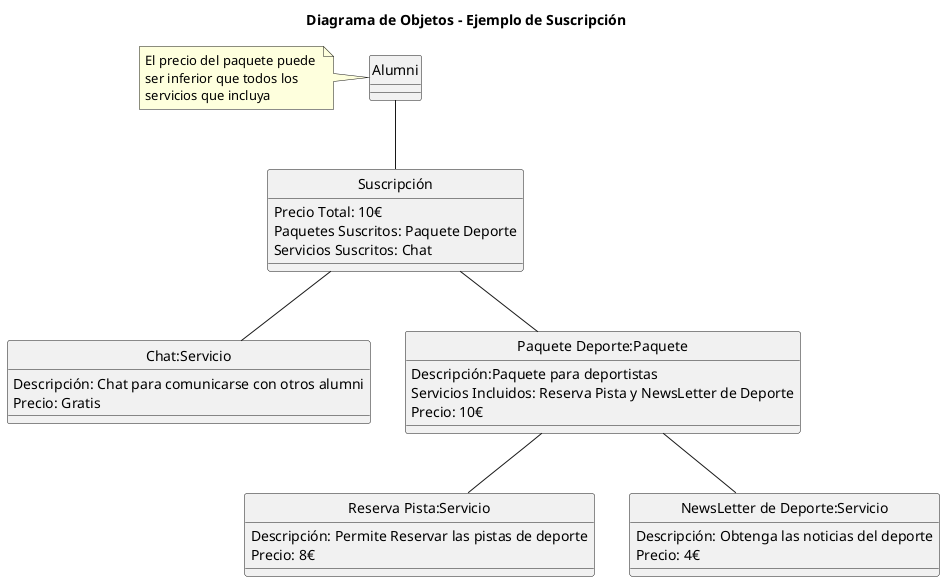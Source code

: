 @startuml Diagrama_de_Objetos_Suscripción
title Diagrama de Objetos - Ejemplo de Suscripción

skinparam backgroundColor white
skinparam defaultFontName Arial
hide circle

class Suscripción
{
Precio Total: 10€
Paquetes Suscritos: Paquete Deporte
Servicios Suscritos: Chat
}

class "Chat:Servicio"
{
Descripción: Chat para comunicarse con otros alumni
Precio: Gratis
}


class "Paquete Deporte:Paquete"
{
Descripción:Paquete para deportistas
Servicios Incluidos: Reserva Pista y NewsLetter de Deporte
Precio: 10€
}

class "Reserva Pista:Servicio"
{
Descripción: Permite Reservar las pistas de deporte
Precio: 8€
}
class "NewsLetter de Deporte:Servicio"
{
Descripción: Obtenga las noticias del deporte
Precio: 4€
}

Alumni -- "Suscripción"
Suscripción -- "Paquete Deporte:Paquete"
note left: El precio del paquete puede \nser inferior que todos los \nservicios que incluya

"Paquete Deporte:Paquete"--"NewsLetter de Deporte:Servicio"
"Paquete Deporte:Paquete"--"Reserva Pista:Servicio"
Suscripción--"Chat:Servicio"
@enduml